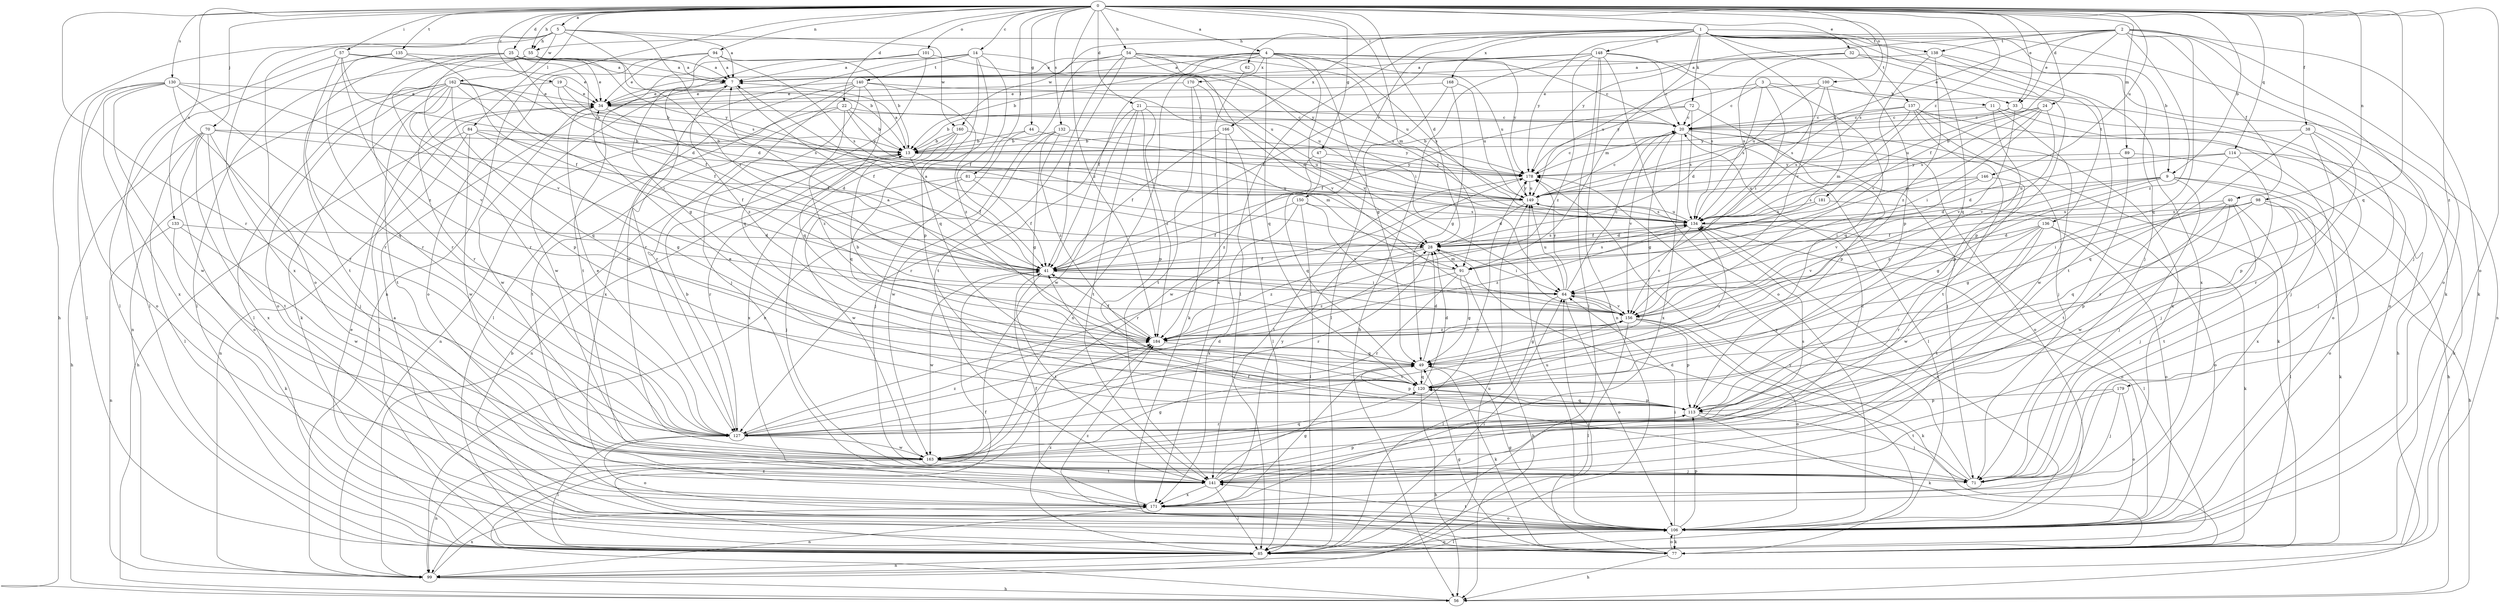 strict digraph  {
0;
1;
2;
3;
4;
5;
7;
9;
11;
13;
14;
19;
20;
21;
22;
24;
25;
28;
32;
33;
34;
38;
40;
41;
44;
47;
49;
54;
55;
56;
57;
62;
64;
70;
71;
72;
77;
81;
84;
85;
89;
91;
94;
98;
99;
100;
101;
106;
113;
114;
120;
127;
130;
132;
133;
134;
135;
136;
137;
138;
140;
141;
146;
148;
149;
150;
156;
160;
162;
163;
166;
168;
170;
171;
178;
179;
181;
184;
0 -> 4  [label=a];
0 -> 5  [label=a];
0 -> 9  [label=b];
0 -> 14  [label=c];
0 -> 19  [label=c];
0 -> 21  [label=d];
0 -> 22  [label=d];
0 -> 24  [label=d];
0 -> 25  [label=d];
0 -> 28  [label=d];
0 -> 32  [label=e];
0 -> 33  [label=e];
0 -> 38  [label=f];
0 -> 44  [label=g];
0 -> 47  [label=g];
0 -> 54  [label=h];
0 -> 55  [label=h];
0 -> 57  [label=i];
0 -> 70  [label=j];
0 -> 81  [label=l];
0 -> 84  [label=l];
0 -> 89  [label=m];
0 -> 91  [label=m];
0 -> 94  [label=n];
0 -> 98  [label=n];
0 -> 99  [label=n];
0 -> 100  [label=o];
0 -> 101  [label=o];
0 -> 106  [label=o];
0 -> 114  [label=q];
0 -> 120  [label=q];
0 -> 127  [label=r];
0 -> 130  [label=s];
0 -> 132  [label=s];
0 -> 133  [label=s];
0 -> 134  [label=s];
0 -> 135  [label=t];
0 -> 146  [label=u];
0 -> 179  [label=z];
0 -> 181  [label=z];
0 -> 184  [label=z];
1 -> 9  [label=b];
1 -> 62  [label=i];
1 -> 71  [label=j];
1 -> 72  [label=k];
1 -> 77  [label=k];
1 -> 85  [label=l];
1 -> 91  [label=m];
1 -> 113  [label=p];
1 -> 120  [label=q];
1 -> 136  [label=t];
1 -> 137  [label=t];
1 -> 138  [label=t];
1 -> 148  [label=u];
1 -> 150  [label=v];
1 -> 156  [label=v];
1 -> 160  [label=w];
1 -> 166  [label=x];
1 -> 168  [label=x];
1 -> 178  [label=y];
2 -> 33  [label=e];
2 -> 40  [label=f];
2 -> 41  [label=f];
2 -> 55  [label=h];
2 -> 71  [label=j];
2 -> 77  [label=k];
2 -> 106  [label=o];
2 -> 120  [label=q];
2 -> 138  [label=t];
2 -> 149  [label=u];
2 -> 178  [label=y];
2 -> 184  [label=z];
3 -> 11  [label=b];
3 -> 20  [label=c];
3 -> 64  [label=i];
3 -> 120  [label=q];
3 -> 134  [label=s];
3 -> 178  [label=y];
4 -> 7  [label=a];
4 -> 13  [label=b];
4 -> 33  [label=e];
4 -> 34  [label=e];
4 -> 41  [label=f];
4 -> 49  [label=g];
4 -> 99  [label=n];
4 -> 120  [label=q];
4 -> 134  [label=s];
4 -> 149  [label=u];
4 -> 156  [label=v];
4 -> 170  [label=x];
4 -> 178  [label=y];
5 -> 7  [label=a];
5 -> 55  [label=h];
5 -> 56  [label=h];
5 -> 64  [label=i];
5 -> 106  [label=o];
5 -> 134  [label=s];
5 -> 160  [label=w];
5 -> 162  [label=w];
5 -> 171  [label=x];
7 -> 34  [label=e];
7 -> 41  [label=f];
7 -> 163  [label=w];
7 -> 184  [label=z];
9 -> 28  [label=d];
9 -> 71  [label=j];
9 -> 106  [label=o];
9 -> 149  [label=u];
9 -> 156  [label=v];
9 -> 171  [label=x];
9 -> 184  [label=z];
11 -> 20  [label=c];
11 -> 106  [label=o];
11 -> 113  [label=p];
11 -> 163  [label=w];
13 -> 7  [label=a];
13 -> 41  [label=f];
13 -> 127  [label=r];
13 -> 178  [label=y];
14 -> 41  [label=f];
14 -> 113  [label=p];
14 -> 120  [label=q];
14 -> 140  [label=t];
14 -> 141  [label=t];
14 -> 163  [label=w];
14 -> 178  [label=y];
19 -> 13  [label=b];
19 -> 34  [label=e];
19 -> 127  [label=r];
19 -> 134  [label=s];
20 -> 13  [label=b];
20 -> 49  [label=g];
20 -> 71  [label=j];
20 -> 77  [label=k];
20 -> 85  [label=l];
20 -> 106  [label=o];
20 -> 156  [label=v];
20 -> 171  [label=x];
21 -> 20  [label=c];
21 -> 113  [label=p];
21 -> 127  [label=r];
21 -> 141  [label=t];
21 -> 163  [label=w];
21 -> 184  [label=z];
22 -> 13  [label=b];
22 -> 20  [label=c];
22 -> 99  [label=n];
22 -> 141  [label=t];
22 -> 178  [label=y];
22 -> 184  [label=z];
24 -> 20  [label=c];
24 -> 64  [label=i];
24 -> 91  [label=m];
24 -> 134  [label=s];
24 -> 149  [label=u];
24 -> 156  [label=v];
25 -> 7  [label=a];
25 -> 28  [label=d];
25 -> 34  [label=e];
25 -> 41  [label=f];
25 -> 127  [label=r];
25 -> 141  [label=t];
25 -> 156  [label=v];
25 -> 178  [label=y];
28 -> 41  [label=f];
28 -> 64  [label=i];
28 -> 91  [label=m];
28 -> 127  [label=r];
28 -> 134  [label=s];
28 -> 184  [label=z];
32 -> 7  [label=a];
32 -> 99  [label=n];
32 -> 113  [label=p];
32 -> 134  [label=s];
32 -> 149  [label=u];
33 -> 20  [label=c];
33 -> 71  [label=j];
33 -> 156  [label=v];
33 -> 178  [label=y];
34 -> 20  [label=c];
34 -> 41  [label=f];
34 -> 85  [label=l];
34 -> 163  [label=w];
38 -> 13  [label=b];
38 -> 71  [label=j];
38 -> 113  [label=p];
38 -> 120  [label=q];
38 -> 127  [label=r];
40 -> 49  [label=g];
40 -> 71  [label=j];
40 -> 85  [label=l];
40 -> 113  [label=p];
40 -> 134  [label=s];
40 -> 163  [label=w];
41 -> 64  [label=i];
41 -> 141  [label=t];
41 -> 163  [label=w];
44 -> 13  [label=b];
44 -> 71  [label=j];
44 -> 91  [label=m];
47 -> 120  [label=q];
47 -> 178  [label=y];
47 -> 184  [label=z];
49 -> 28  [label=d];
49 -> 77  [label=k];
49 -> 113  [label=p];
49 -> 120  [label=q];
54 -> 7  [label=a];
54 -> 20  [label=c];
54 -> 41  [label=f];
54 -> 64  [label=i];
54 -> 99  [label=n];
54 -> 134  [label=s];
54 -> 141  [label=t];
54 -> 149  [label=u];
54 -> 156  [label=v];
55 -> 7  [label=a];
55 -> 13  [label=b];
55 -> 85  [label=l];
55 -> 127  [label=r];
56 -> 184  [label=z];
57 -> 7  [label=a];
57 -> 28  [label=d];
57 -> 34  [label=e];
57 -> 85  [label=l];
57 -> 127  [label=r];
57 -> 184  [label=z];
62 -> 171  [label=x];
64 -> 20  [label=c];
64 -> 85  [label=l];
64 -> 106  [label=o];
64 -> 149  [label=u];
64 -> 156  [label=v];
64 -> 178  [label=y];
70 -> 13  [label=b];
70 -> 28  [label=d];
70 -> 56  [label=h];
70 -> 71  [label=j];
70 -> 85  [label=l];
70 -> 106  [label=o];
70 -> 141  [label=t];
70 -> 171  [label=x];
71 -> 28  [label=d];
71 -> 41  [label=f];
71 -> 178  [label=y];
72 -> 13  [label=b];
72 -> 20  [label=c];
72 -> 41  [label=f];
72 -> 113  [label=p];
72 -> 134  [label=s];
77 -> 7  [label=a];
77 -> 13  [label=b];
77 -> 49  [label=g];
77 -> 56  [label=h];
77 -> 64  [label=i];
77 -> 106  [label=o];
77 -> 178  [label=y];
81 -> 41  [label=f];
81 -> 71  [label=j];
81 -> 149  [label=u];
81 -> 163  [label=w];
84 -> 13  [label=b];
84 -> 41  [label=f];
84 -> 49  [label=g];
84 -> 56  [label=h];
84 -> 99  [label=n];
84 -> 163  [label=w];
85 -> 34  [label=e];
85 -> 41  [label=f];
85 -> 64  [label=i];
85 -> 99  [label=n];
85 -> 106  [label=o];
85 -> 184  [label=z];
89 -> 56  [label=h];
89 -> 141  [label=t];
89 -> 178  [label=y];
91 -> 7  [label=a];
91 -> 49  [label=g];
91 -> 56  [label=h];
91 -> 127  [label=r];
91 -> 134  [label=s];
91 -> 184  [label=z];
94 -> 7  [label=a];
94 -> 13  [label=b];
94 -> 34  [label=e];
94 -> 49  [label=g];
94 -> 106  [label=o];
94 -> 134  [label=s];
98 -> 41  [label=f];
98 -> 56  [label=h];
98 -> 64  [label=i];
98 -> 77  [label=k];
98 -> 120  [label=q];
98 -> 134  [label=s];
98 -> 141  [label=t];
99 -> 56  [label=h];
99 -> 149  [label=u];
99 -> 171  [label=x];
100 -> 34  [label=e];
100 -> 91  [label=m];
100 -> 106  [label=o];
100 -> 134  [label=s];
100 -> 149  [label=u];
101 -> 7  [label=a];
101 -> 120  [label=q];
101 -> 127  [label=r];
101 -> 149  [label=u];
106 -> 49  [label=g];
106 -> 64  [label=i];
106 -> 77  [label=k];
106 -> 85  [label=l];
106 -> 113  [label=p];
106 -> 134  [label=s];
106 -> 141  [label=t];
106 -> 149  [label=u];
106 -> 184  [label=z];
113 -> 34  [label=e];
113 -> 71  [label=j];
113 -> 77  [label=k];
113 -> 120  [label=q];
113 -> 127  [label=r];
114 -> 28  [label=d];
114 -> 71  [label=j];
114 -> 77  [label=k];
114 -> 127  [label=r];
114 -> 178  [label=y];
120 -> 28  [label=d];
120 -> 56  [label=h];
120 -> 113  [label=p];
120 -> 134  [label=s];
127 -> 13  [label=b];
127 -> 28  [label=d];
127 -> 34  [label=e];
127 -> 85  [label=l];
127 -> 106  [label=o];
127 -> 156  [label=v];
127 -> 163  [label=w];
127 -> 184  [label=z];
130 -> 34  [label=e];
130 -> 85  [label=l];
130 -> 106  [label=o];
130 -> 120  [label=q];
130 -> 127  [label=r];
130 -> 156  [label=v];
130 -> 163  [label=w];
130 -> 171  [label=x];
132 -> 13  [label=b];
132 -> 49  [label=g];
132 -> 163  [label=w];
132 -> 178  [label=y];
132 -> 184  [label=z];
133 -> 28  [label=d];
133 -> 77  [label=k];
133 -> 99  [label=n];
133 -> 163  [label=w];
134 -> 28  [label=d];
134 -> 85  [label=l];
134 -> 106  [label=o];
134 -> 149  [label=u];
134 -> 156  [label=v];
134 -> 184  [label=z];
135 -> 7  [label=a];
135 -> 41  [label=f];
135 -> 85  [label=l];
135 -> 127  [label=r];
136 -> 28  [label=d];
136 -> 77  [label=k];
136 -> 106  [label=o];
136 -> 127  [label=r];
136 -> 141  [label=t];
136 -> 156  [label=v];
136 -> 163  [label=w];
137 -> 20  [label=c];
137 -> 28  [label=d];
137 -> 56  [label=h];
137 -> 71  [label=j];
137 -> 134  [label=s];
137 -> 141  [label=t];
137 -> 171  [label=x];
138 -> 7  [label=a];
138 -> 141  [label=t];
138 -> 156  [label=v];
138 -> 171  [label=x];
138 -> 184  [label=z];
140 -> 28  [label=d];
140 -> 34  [label=e];
140 -> 71  [label=j];
140 -> 85  [label=l];
140 -> 120  [label=q];
140 -> 127  [label=r];
140 -> 171  [label=x];
140 -> 184  [label=z];
141 -> 20  [label=c];
141 -> 85  [label=l];
141 -> 113  [label=p];
141 -> 171  [label=x];
141 -> 178  [label=y];
146 -> 49  [label=g];
146 -> 64  [label=i];
146 -> 134  [label=s];
146 -> 149  [label=u];
148 -> 7  [label=a];
148 -> 20  [label=c];
148 -> 41  [label=f];
148 -> 56  [label=h];
148 -> 85  [label=l];
148 -> 99  [label=n];
148 -> 106  [label=o];
148 -> 134  [label=s];
148 -> 184  [label=z];
149 -> 20  [label=c];
149 -> 28  [label=d];
149 -> 127  [label=r];
149 -> 134  [label=s];
149 -> 178  [label=y];
150 -> 41  [label=f];
150 -> 85  [label=l];
150 -> 134  [label=s];
150 -> 156  [label=v];
150 -> 171  [label=x];
156 -> 7  [label=a];
156 -> 49  [label=g];
156 -> 64  [label=i];
156 -> 77  [label=k];
156 -> 85  [label=l];
156 -> 106  [label=o];
156 -> 113  [label=p];
156 -> 184  [label=z];
160 -> 13  [label=b];
160 -> 99  [label=n];
160 -> 120  [label=q];
160 -> 149  [label=u];
160 -> 171  [label=x];
162 -> 13  [label=b];
162 -> 34  [label=e];
162 -> 41  [label=f];
162 -> 64  [label=i];
162 -> 77  [label=k];
162 -> 85  [label=l];
162 -> 99  [label=n];
162 -> 106  [label=o];
162 -> 113  [label=p];
162 -> 120  [label=q];
162 -> 141  [label=t];
163 -> 49  [label=g];
163 -> 71  [label=j];
163 -> 99  [label=n];
163 -> 120  [label=q];
163 -> 134  [label=s];
163 -> 141  [label=t];
166 -> 13  [label=b];
166 -> 41  [label=f];
166 -> 85  [label=l];
166 -> 163  [label=w];
168 -> 34  [label=e];
168 -> 49  [label=g];
168 -> 85  [label=l];
168 -> 149  [label=u];
170 -> 34  [label=e];
170 -> 77  [label=k];
170 -> 141  [label=t];
170 -> 149  [label=u];
171 -> 41  [label=f];
171 -> 49  [label=g];
171 -> 99  [label=n];
171 -> 106  [label=o];
171 -> 178  [label=y];
178 -> 20  [label=c];
178 -> 141  [label=t];
178 -> 149  [label=u];
179 -> 71  [label=j];
179 -> 106  [label=o];
179 -> 113  [label=p];
179 -> 141  [label=t];
181 -> 41  [label=f];
181 -> 106  [label=o];
181 -> 134  [label=s];
184 -> 13  [label=b];
184 -> 41  [label=f];
184 -> 49  [label=g];
}
